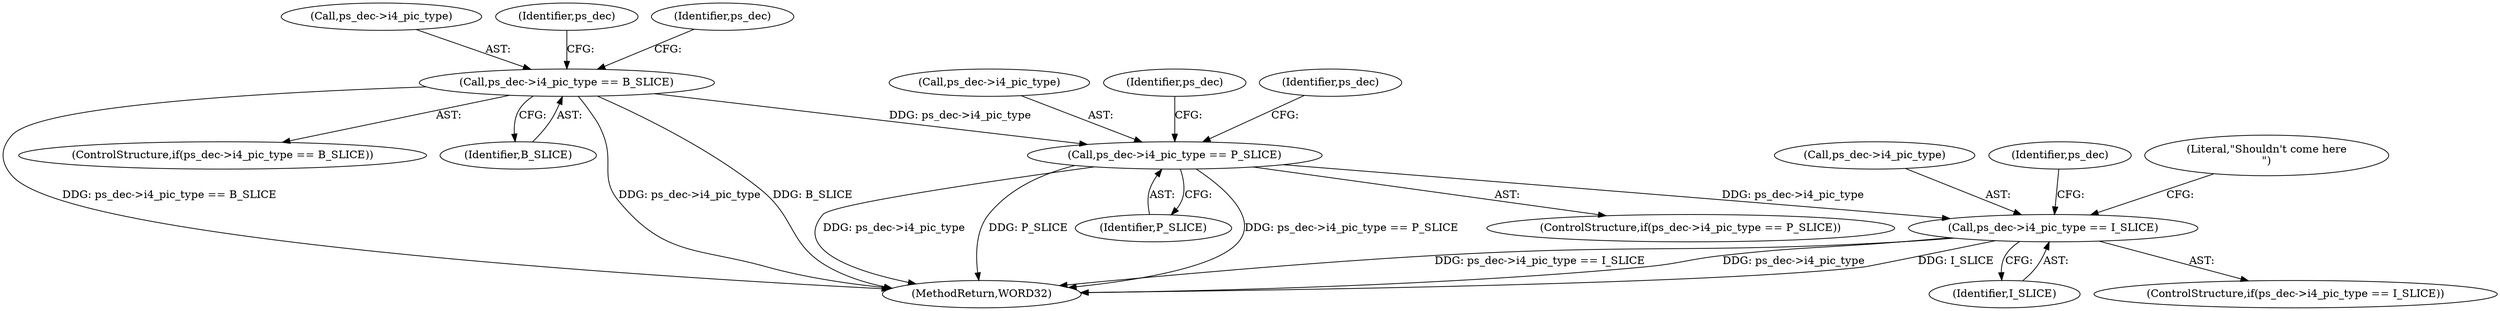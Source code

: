 digraph "0_Android_33ef7de9ddc8ea7eb9cbc440d1cf89957a0c267b@pointer" {
"1001974" [label="(Call,ps_dec->i4_pic_type == I_SLICE)"];
"1001961" [label="(Call,ps_dec->i4_pic_type == P_SLICE)"];
"1001948" [label="(Call,ps_dec->i4_pic_type == B_SLICE)"];
"1001978" [label="(Identifier,I_SLICE)"];
"1002189" [label="(MethodReturn,WORD32)"];
"1001961" [label="(Call,ps_dec->i4_pic_type == P_SLICE)"];
"1001960" [label="(ControlStructure,if(ps_dec->i4_pic_type == P_SLICE))"];
"1001965" [label="(Identifier,P_SLICE)"];
"1001962" [label="(Call,ps_dec->i4_pic_type)"];
"1001947" [label="(ControlStructure,if(ps_dec->i4_pic_type == B_SLICE))"];
"1001952" [label="(Identifier,B_SLICE)"];
"1001975" [label="(Call,ps_dec->i4_pic_type)"];
"1001982" [label="(Identifier,ps_dec)"];
"1001976" [label="(Identifier,ps_dec)"];
"1001969" [label="(Identifier,ps_dec)"];
"1001974" [label="(Call,ps_dec->i4_pic_type == I_SLICE)"];
"1001988" [label="(Literal,\"Shouldn't come here\n\")"];
"1001949" [label="(Call,ps_dec->i4_pic_type)"];
"1001956" [label="(Identifier,ps_dec)"];
"1001973" [label="(ControlStructure,if(ps_dec->i4_pic_type == I_SLICE))"];
"1001948" [label="(Call,ps_dec->i4_pic_type == B_SLICE)"];
"1001963" [label="(Identifier,ps_dec)"];
"1001974" -> "1001973"  [label="AST: "];
"1001974" -> "1001978"  [label="CFG: "];
"1001975" -> "1001974"  [label="AST: "];
"1001978" -> "1001974"  [label="AST: "];
"1001982" -> "1001974"  [label="CFG: "];
"1001988" -> "1001974"  [label="CFG: "];
"1001974" -> "1002189"  [label="DDG: ps_dec->i4_pic_type == I_SLICE"];
"1001974" -> "1002189"  [label="DDG: ps_dec->i4_pic_type"];
"1001974" -> "1002189"  [label="DDG: I_SLICE"];
"1001961" -> "1001974"  [label="DDG: ps_dec->i4_pic_type"];
"1001961" -> "1001960"  [label="AST: "];
"1001961" -> "1001965"  [label="CFG: "];
"1001962" -> "1001961"  [label="AST: "];
"1001965" -> "1001961"  [label="AST: "];
"1001969" -> "1001961"  [label="CFG: "];
"1001976" -> "1001961"  [label="CFG: "];
"1001961" -> "1002189"  [label="DDG: ps_dec->i4_pic_type"];
"1001961" -> "1002189"  [label="DDG: P_SLICE"];
"1001961" -> "1002189"  [label="DDG: ps_dec->i4_pic_type == P_SLICE"];
"1001948" -> "1001961"  [label="DDG: ps_dec->i4_pic_type"];
"1001948" -> "1001947"  [label="AST: "];
"1001948" -> "1001952"  [label="CFG: "];
"1001949" -> "1001948"  [label="AST: "];
"1001952" -> "1001948"  [label="AST: "];
"1001956" -> "1001948"  [label="CFG: "];
"1001963" -> "1001948"  [label="CFG: "];
"1001948" -> "1002189"  [label="DDG: ps_dec->i4_pic_type"];
"1001948" -> "1002189"  [label="DDG: B_SLICE"];
"1001948" -> "1002189"  [label="DDG: ps_dec->i4_pic_type == B_SLICE"];
}
